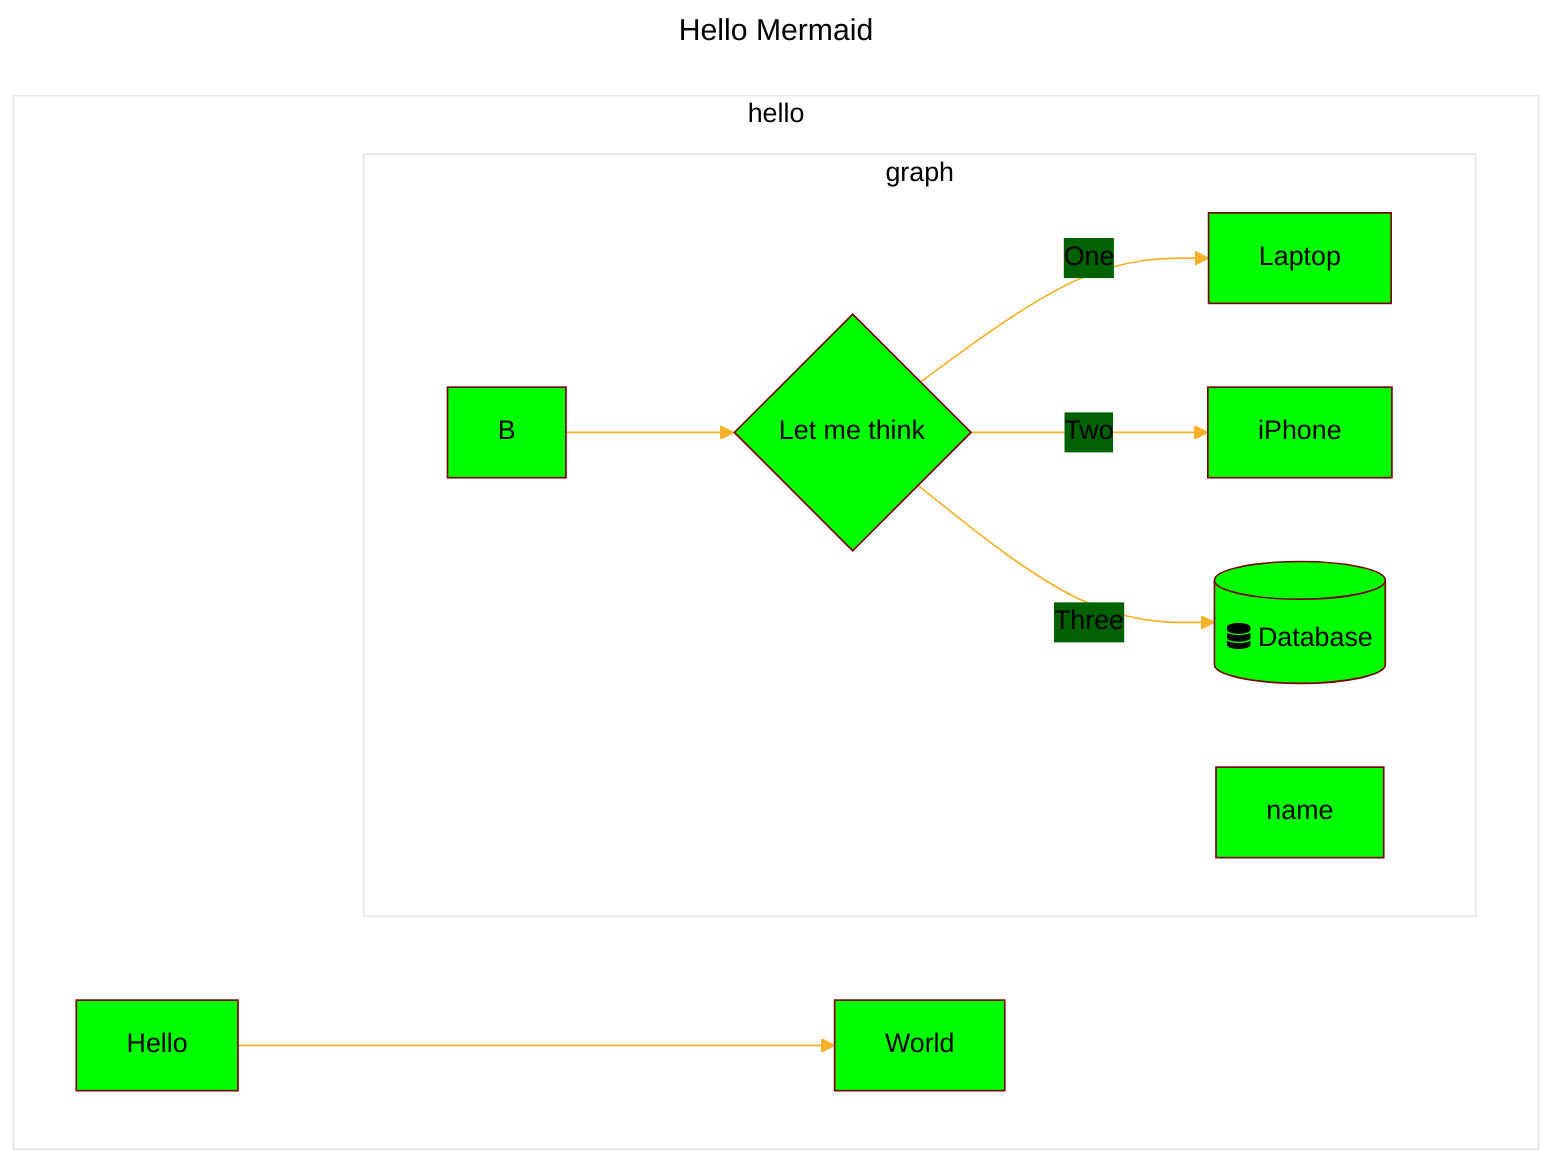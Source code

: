 ---
title: Hello Mermaid
config:
#  theme: neutral
  theme: base
  themeVariables:
    primaryColor: "#00ff00"
    primaryTextColor: '#000'
    primaryBorderColor: '#7C0000'
    lineColor: '#F8B229'
    secondaryColor: '#006100'
    tertiaryColor: '#fff'
---
flowchart
    subgraph hello
        direction LR
        Hello --> World
        subgraph graph
            direction LR
            B --> C{Let me think}
            C -->|One| D[Laptop]
            C -->|Two| E[iPhone]
            C -->|Three| F[(fa:fa-database Database)]
            name
        end
    end